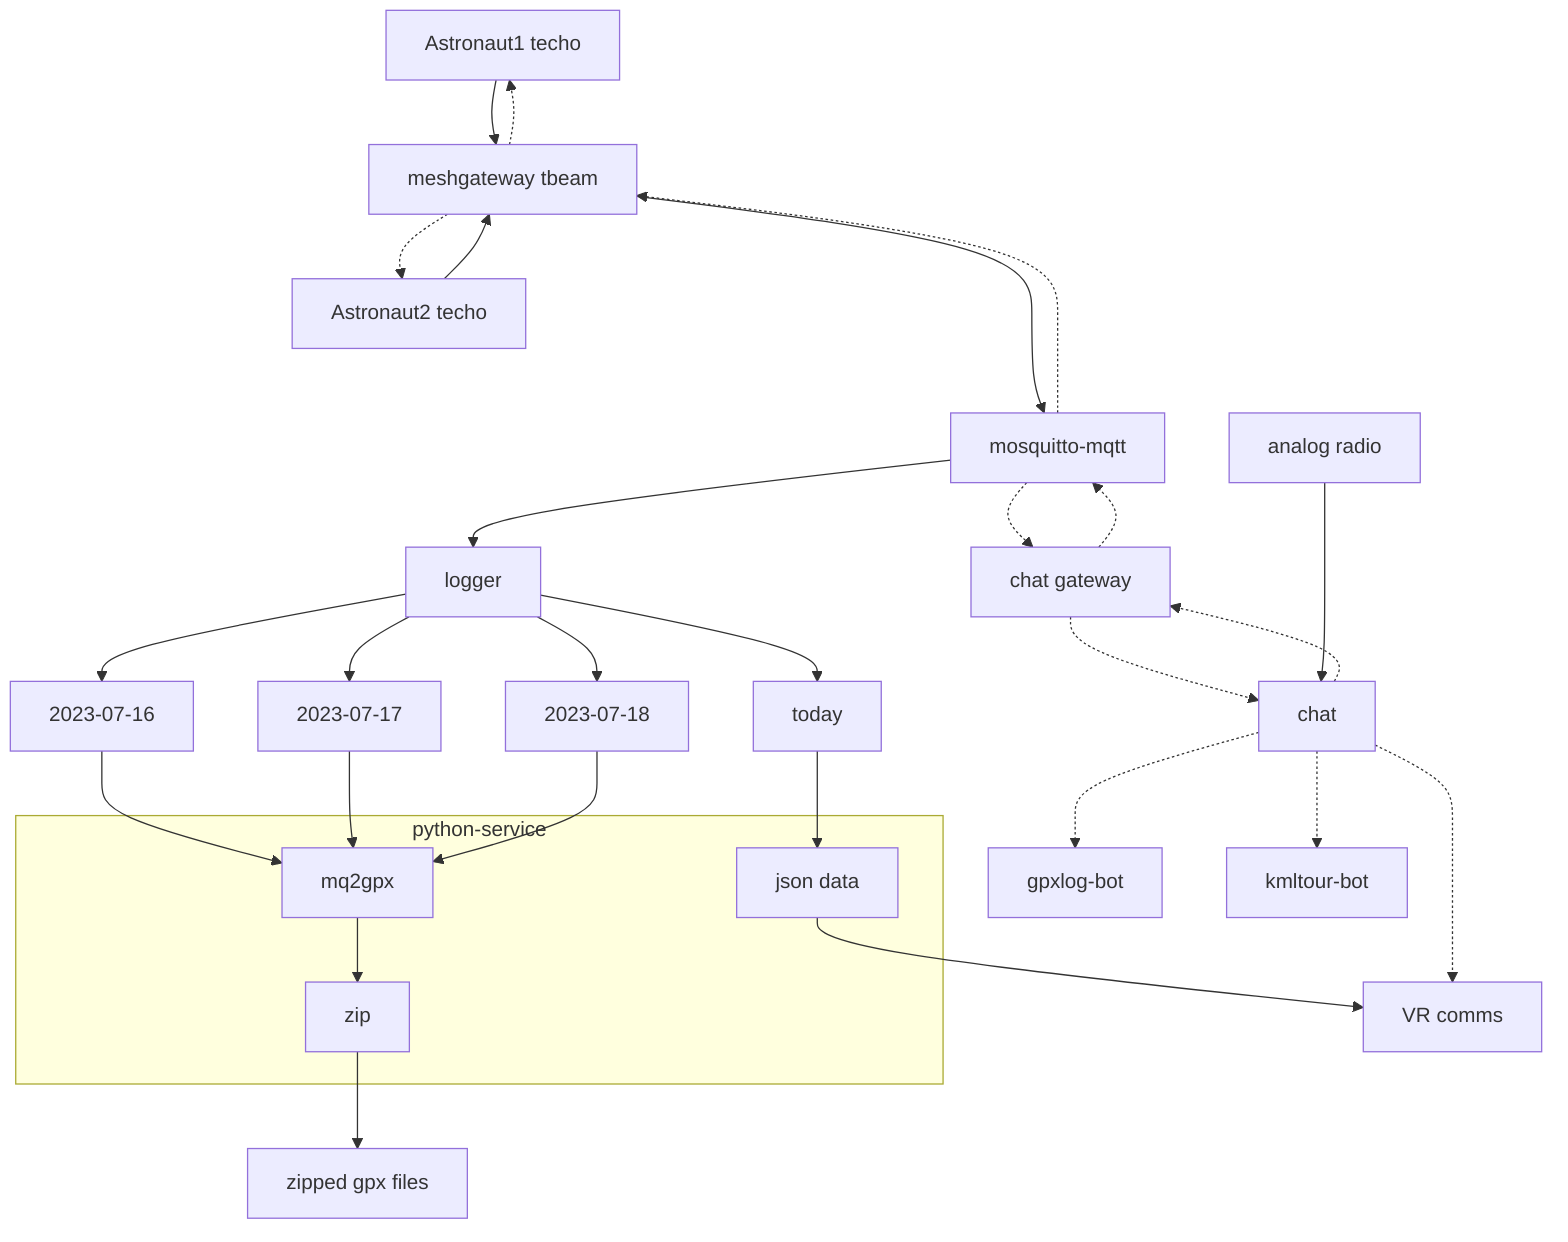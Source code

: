 graph TD
    A[Astronaut1 techo] --> C[meshgateway tbeam]
    B[Astronaut2 techo] --> C
    C-.-> A
    C-.-> B
    C ---> D[mosquitto-mqtt]
    D-.-> C
    D-.-> O[chat gateway]
    O-.-> D
    O-.-> P[chat]
    P-.-> O
    P-.-> R[gpxlog-bot]
    P-.-> S[kmltour-bot] 
    Q[analog radio] ---> P
    D --> E[logger]
    E --> F[2023-07-16]
    E --> G[2023-07-17]
    E --> H[2023-07-18]
    E --> I[today]
    subgraph python[python-service]
    J[json data]
    L[mq2gpx]
    M[zip]
    end
    I --> J
    F --> L
    J --> K[VR comms]
    P-.-> K
    G --> L
    H --> L
    L --> M
    M --> N[zipped gpx files]